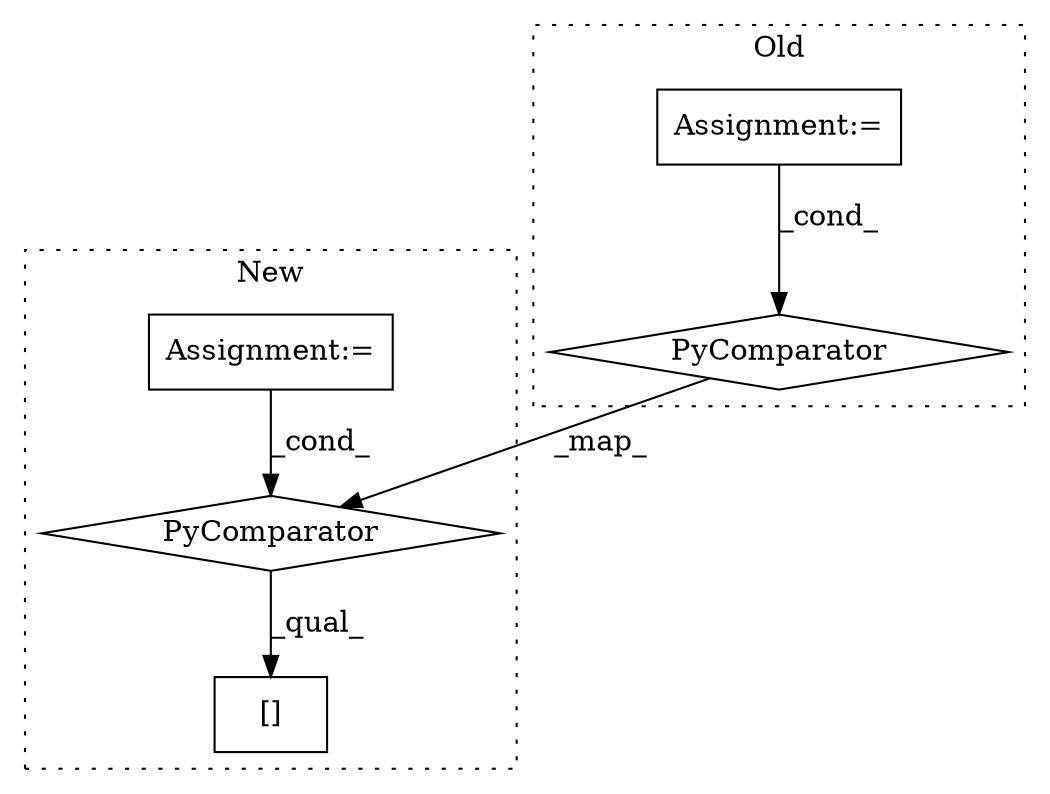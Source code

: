 digraph G {
subgraph cluster0 {
1 [label="PyComparator" a="113" s="6052" l="54" shape="diamond"];
4 [label="Assignment:=" a="7" s="6052" l="54" shape="box"];
label = "Old";
style="dotted";
}
subgraph cluster1 {
2 [label="PyComparator" a="113" s="5930" l="35" shape="diamond"];
3 [label="Assignment:=" a="7" s="5930" l="35" shape="box"];
5 [label="[]" a="2" s="6565,6585" l="19,1" shape="box"];
label = "New";
style="dotted";
}
1 -> 2 [label="_map_"];
2 -> 5 [label="_qual_"];
3 -> 2 [label="_cond_"];
4 -> 1 [label="_cond_"];
}